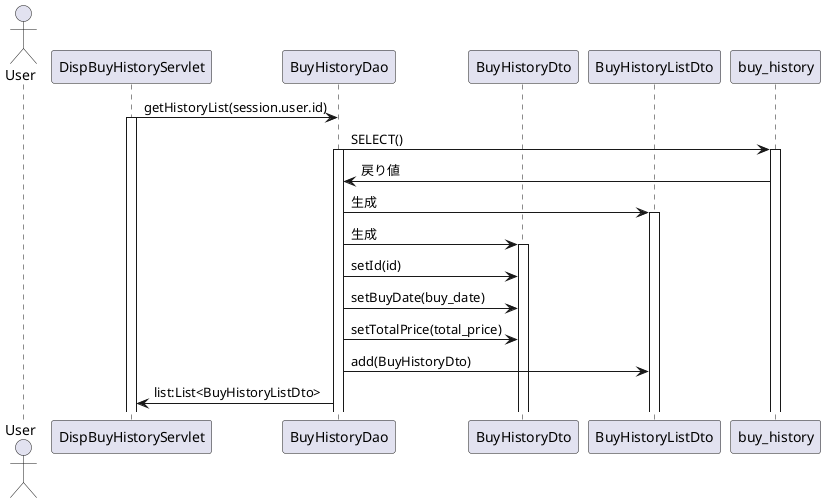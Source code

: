 @startuml
actor User
participant DispBuyHistoryServlet as A
participant BuyHistoryDao as B
participant BuyHistoryDto as C
participant BuyHistoryListDto as D
participant buy_history as E
A -> B: getHistoryList(session.user.id)
activate A
B -> E: SELECT()
activate E
activate B
E -> B: 戻り値
B -> D: 生成
activate D
B -> C: 生成
activate C
B -> C: setId(id)
B -> C: setBuyDate(buy_date)
B -> C: setTotalPrice(total_price)
B -> D: add(BuyHistoryDto)
B -> A:list:List<BuyHistoryListDto>
@enduml